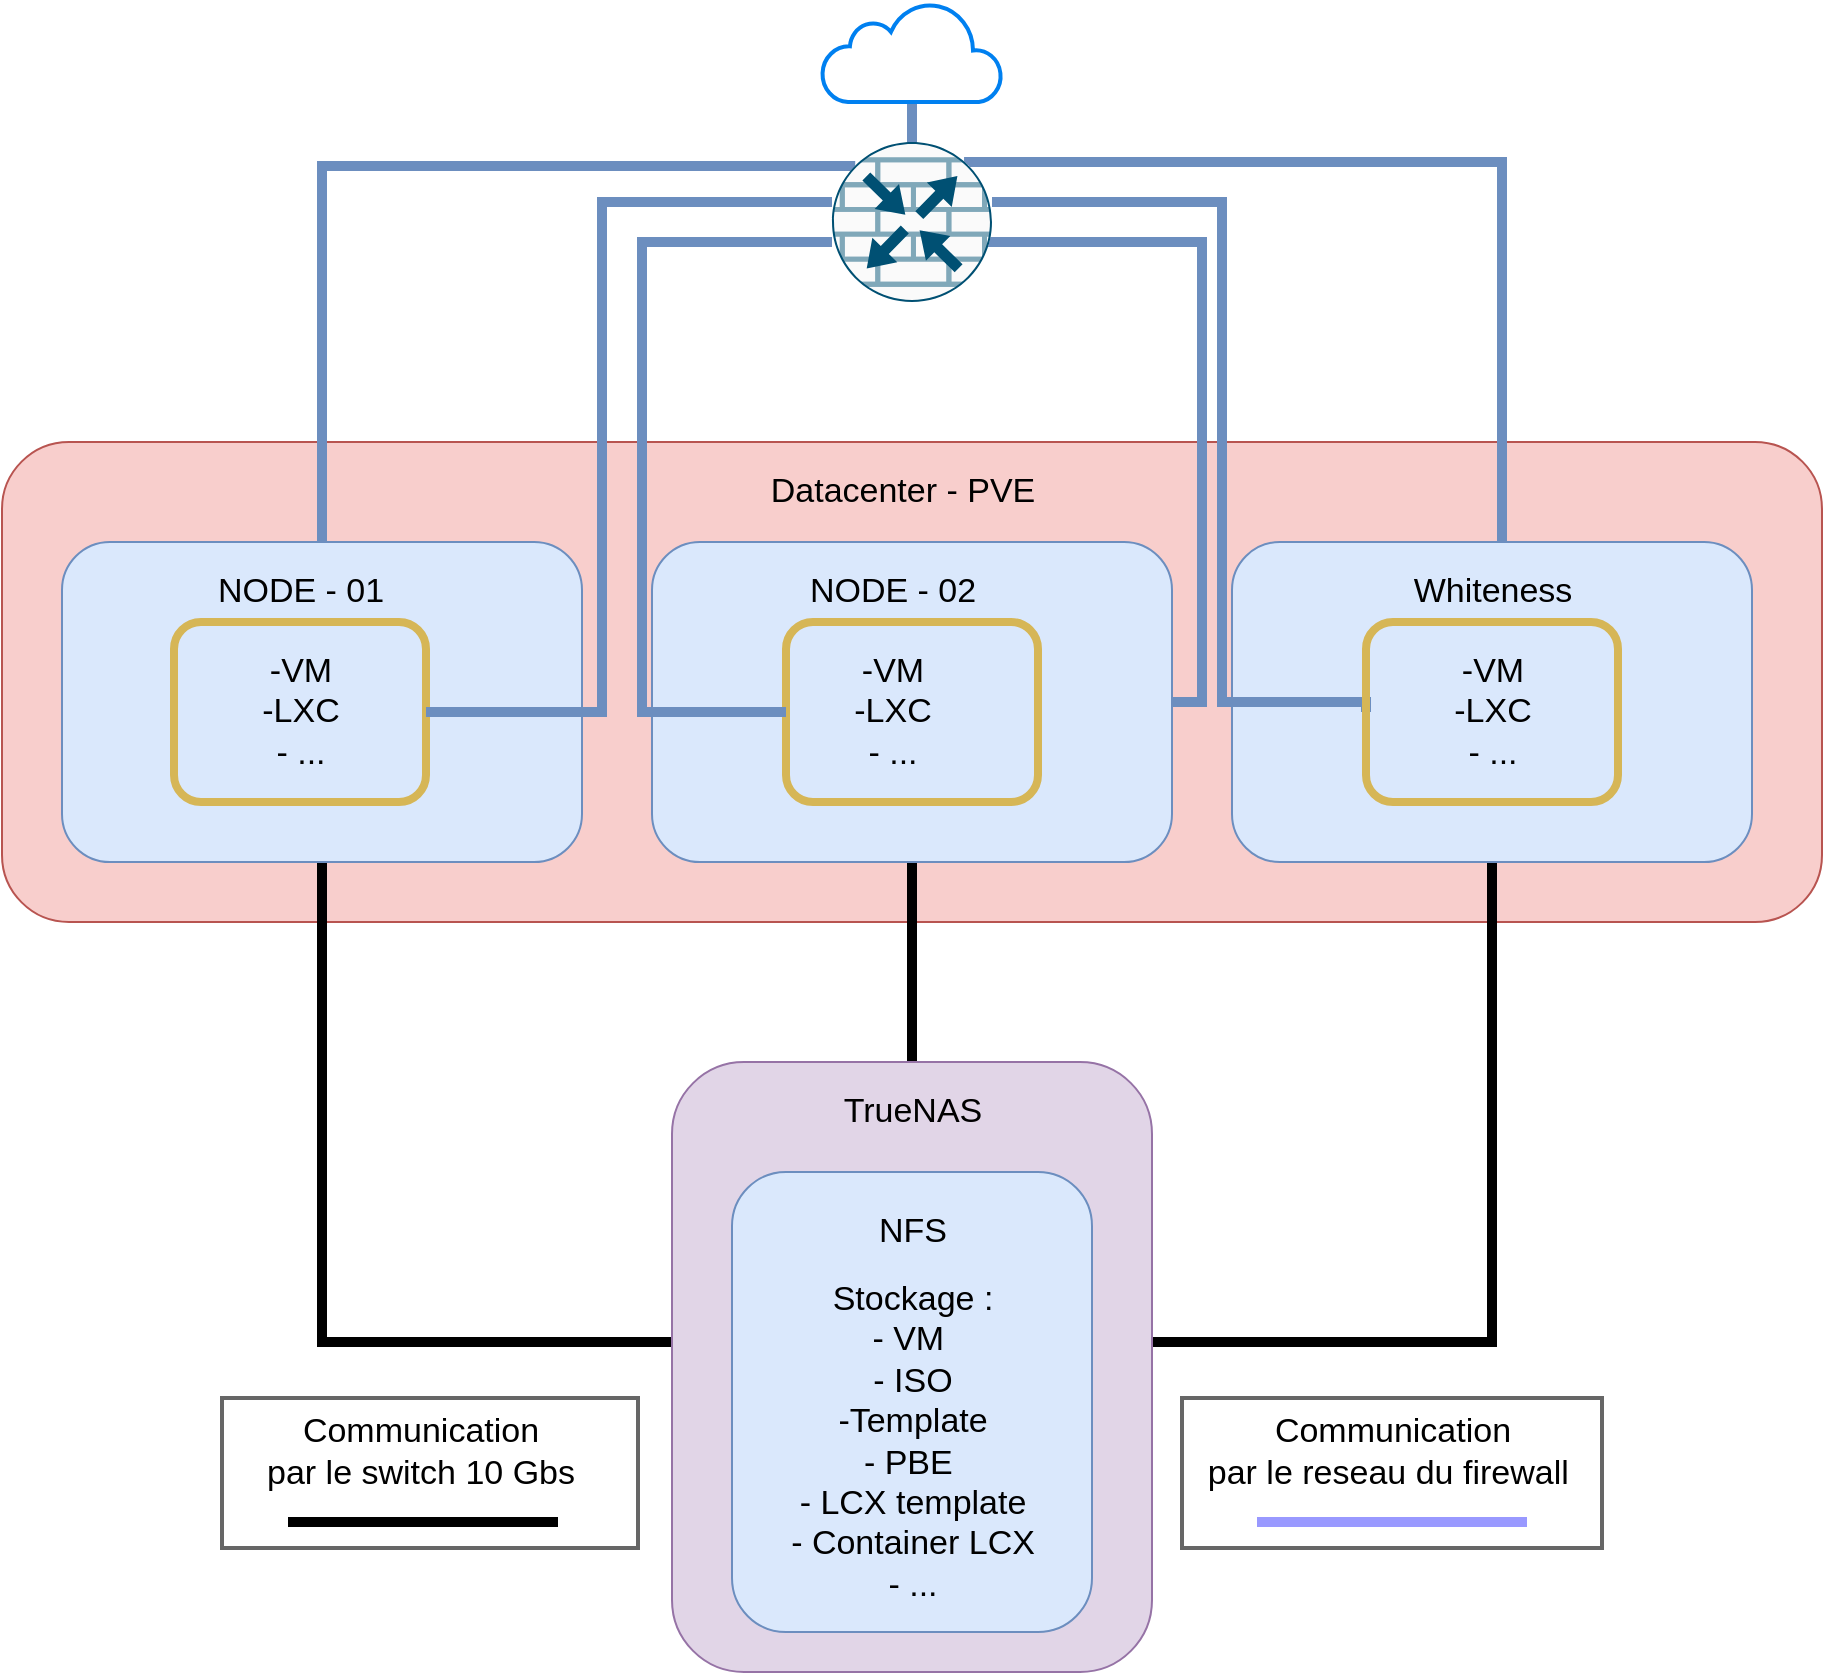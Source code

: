 <mxfile version="20.7.4" type="device"><diagram id="ctjry0n7M9TliN6EOQzy" name="Page-1"><mxGraphModel dx="1195" dy="1894" grid="1" gridSize="10" guides="1" tooltips="1" connect="1" arrows="1" fold="1" page="1" pageScale="1" pageWidth="827" pageHeight="1169" math="0" shadow="0"><root><mxCell id="0"/><mxCell id="1" parent="0"/><mxCell id="z6VCLUfQTMat7hF022X6-1" value="" style="rounded=1;whiteSpace=wrap;html=1;absoluteArcSize=1;arcSize=67;fontSize=17;fillColor=#f8cecc;strokeColor=#b85450;" vertex="1" parent="1"><mxGeometry x="50" y="200" width="910" height="240" as="geometry"/></mxCell><mxCell id="z6VCLUfQTMat7hF022X6-19" style="edgeStyle=orthogonalEdgeStyle;rounded=0;orthogonalLoop=1;jettySize=auto;html=1;strokeWidth=5;fontSize=17;endArrow=none;endFill=0;" edge="1" parent="1" source="z6VCLUfQTMat7hF022X6-3"><mxGeometry relative="1" as="geometry"><mxPoint x="390" y="650" as="targetPoint"/><Array as="points"><mxPoint x="210" y="650"/><mxPoint x="385" y="650"/></Array></mxGeometry></mxCell><mxCell id="z6VCLUfQTMat7hF022X6-33" style="edgeStyle=orthogonalEdgeStyle;rounded=0;orthogonalLoop=1;jettySize=auto;html=1;entryX=0.145;entryY=0.145;entryDx=0;entryDy=0;entryPerimeter=0;strokeWidth=5;fontSize=17;endArrow=none;endFill=0;strokeColor=#6c8ebf;fillColor=#dae8fc;" edge="1" parent="1" source="z6VCLUfQTMat7hF022X6-3" target="z6VCLUfQTMat7hF022X6-28"><mxGeometry relative="1" as="geometry"><Array as="points"><mxPoint x="210" y="62"/><mxPoint x="477" y="62"/></Array></mxGeometry></mxCell><mxCell id="z6VCLUfQTMat7hF022X6-3" value="" style="rounded=1;whiteSpace=wrap;html=1;fontSize=17;fillColor=#dae8fc;strokeColor=#6c8ebf;" vertex="1" parent="1"><mxGeometry x="80" y="250" width="260" height="160" as="geometry"/></mxCell><mxCell id="z6VCLUfQTMat7hF022X6-4" value="NODE - 01" style="text;html=1;align=center;verticalAlign=middle;resizable=0;points=[];autosize=1;strokeColor=none;fillColor=none;fontSize=17;" vertex="1" parent="1"><mxGeometry x="144" y="260" width="110" height="30" as="geometry"/></mxCell><mxCell id="z6VCLUfQTMat7hF022X6-20" style="edgeStyle=orthogonalEdgeStyle;rounded=0;orthogonalLoop=1;jettySize=auto;html=1;strokeWidth=5;fontSize=17;endArrow=none;endFill=0;" edge="1" parent="1" source="z6VCLUfQTMat7hF022X6-5" target="z6VCLUfQTMat7hF022X6-9"><mxGeometry relative="1" as="geometry"><Array as="points"><mxPoint x="505" y="658"/></Array></mxGeometry></mxCell><mxCell id="z6VCLUfQTMat7hF022X6-5" value="" style="rounded=1;whiteSpace=wrap;html=1;fontSize=17;fillColor=#dae8fc;strokeColor=#6c8ebf;" vertex="1" parent="1"><mxGeometry x="375" y="250" width="260" height="160" as="geometry"/></mxCell><mxCell id="z6VCLUfQTMat7hF022X6-6" value="NODE - 02" style="text;html=1;align=center;verticalAlign=middle;resizable=0;points=[];autosize=1;strokeColor=none;fillColor=none;fontSize=17;" vertex="1" parent="1"><mxGeometry x="440" y="260" width="110" height="30" as="geometry"/></mxCell><mxCell id="z6VCLUfQTMat7hF022X6-21" style="edgeStyle=orthogonalEdgeStyle;rounded=0;orthogonalLoop=1;jettySize=auto;html=1;strokeWidth=5;fontSize=17;endArrow=none;endFill=0;" edge="1" parent="1" source="z6VCLUfQTMat7hF022X6-7" target="z6VCLUfQTMat7hF022X6-9"><mxGeometry relative="1" as="geometry"><Array as="points"><mxPoint x="795" y="650"/></Array></mxGeometry></mxCell><mxCell id="z6VCLUfQTMat7hF022X6-34" style="edgeStyle=orthogonalEdgeStyle;rounded=0;orthogonalLoop=1;jettySize=auto;html=1;entryX=0.856;entryY=0.145;entryDx=0;entryDy=0;entryPerimeter=0;strokeWidth=5;fontSize=17;endArrow=none;endFill=0;strokeColor=#6c8ebf;fillColor=#dae8fc;" edge="1" parent="1" source="z6VCLUfQTMat7hF022X6-7" target="z6VCLUfQTMat7hF022X6-28"><mxGeometry relative="1" as="geometry"><Array as="points"><mxPoint x="800" y="60"/><mxPoint x="533" y="60"/></Array></mxGeometry></mxCell><mxCell id="z6VCLUfQTMat7hF022X6-7" value="" style="rounded=1;whiteSpace=wrap;html=1;fontSize=17;fillColor=#dae8fc;strokeColor=#6c8ebf;" vertex="1" parent="1"><mxGeometry x="665" y="250" width="260" height="160" as="geometry"/></mxCell><mxCell id="z6VCLUfQTMat7hF022X6-8" value="&lt;span style=&quot;font-family: Arial; font-size: 17px; text-align: left;&quot;&gt;Whiteness&lt;/span&gt;" style="text;html=1;align=center;verticalAlign=middle;resizable=0;points=[];autosize=1;strokeColor=none;fillColor=none;fontSize=17;" vertex="1" parent="1"><mxGeometry x="745" y="260" width="100" height="30" as="geometry"/></mxCell><mxCell id="z6VCLUfQTMat7hF022X6-15" value="-VM&lt;br&gt;-LXC&lt;br&gt;- ..." style="text;html=1;align=center;verticalAlign=middle;resizable=0;points=[];autosize=1;strokeColor=none;fillColor=none;fontSize=17;" vertex="1" parent="1"><mxGeometry x="169" y="300" width="60" height="70" as="geometry"/></mxCell><mxCell id="z6VCLUfQTMat7hF022X6-16" value="-VM&lt;br&gt;-LXC&lt;br&gt;- ..." style="text;html=1;align=center;verticalAlign=middle;resizable=0;points=[];autosize=1;strokeColor=none;fillColor=none;fontSize=17;" vertex="1" parent="1"><mxGeometry x="465" y="300" width="60" height="70" as="geometry"/></mxCell><mxCell id="z6VCLUfQTMat7hF022X6-17" value="-VM&lt;br&gt;-LXC&lt;br&gt;- ..." style="text;html=1;align=center;verticalAlign=middle;resizable=0;points=[];autosize=1;strokeColor=none;fillColor=none;fontSize=17;" vertex="1" parent="1"><mxGeometry x="765" y="300" width="60" height="70" as="geometry"/></mxCell><mxCell id="z6VCLUfQTMat7hF022X6-18" value="Communication &lt;br&gt;par le switch 10 Gbs" style="text;html=1;align=center;verticalAlign=middle;resizable=0;points=[];autosize=1;strokeColor=none;fillColor=none;fontSize=17;" vertex="1" parent="1"><mxGeometry x="169" y="680" width="180" height="50" as="geometry"/></mxCell><mxCell id="z6VCLUfQTMat7hF022X6-22" value="" style="group" vertex="1" connectable="0" parent="1"><mxGeometry x="385" y="510" width="240" height="305" as="geometry"/></mxCell><mxCell id="z6VCLUfQTMat7hF022X6-9" value="" style="rounded=1;whiteSpace=wrap;html=1;fontSize=17;fillColor=#e1d5e7;strokeColor=#9673a6;" vertex="1" parent="z6VCLUfQTMat7hF022X6-22"><mxGeometry width="240" height="305" as="geometry"/></mxCell><mxCell id="z6VCLUfQTMat7hF022X6-10" value="TrueNAS" style="text;html=1;align=center;verticalAlign=middle;resizable=0;points=[];autosize=1;strokeColor=none;fillColor=none;fontSize=17;" vertex="1" parent="z6VCLUfQTMat7hF022X6-22"><mxGeometry x="75" y="10" width="90" height="30" as="geometry"/></mxCell><mxCell id="z6VCLUfQTMat7hF022X6-11" value="" style="rounded=1;whiteSpace=wrap;html=1;fontSize=17;fillColor=#dae8fc;strokeColor=#6c8ebf;" vertex="1" parent="z6VCLUfQTMat7hF022X6-22"><mxGeometry x="30" y="55" width="180" height="230" as="geometry"/></mxCell><mxCell id="z6VCLUfQTMat7hF022X6-12" value="NFS" style="text;html=1;align=center;verticalAlign=middle;resizable=0;points=[];autosize=1;strokeColor=none;fillColor=none;fontSize=17;" vertex="1" parent="z6VCLUfQTMat7hF022X6-22"><mxGeometry x="90" y="70" width="60" height="30" as="geometry"/></mxCell><mxCell id="z6VCLUfQTMat7hF022X6-13" value="Stockage :&lt;br style=&quot;font-size: 17px;&quot;&gt;- VM&amp;nbsp;&lt;br style=&quot;font-size: 17px;&quot;&gt;- ISO&lt;br style=&quot;font-size: 17px;&quot;&gt;-Template&lt;br style=&quot;font-size: 17px;&quot;&gt;- PBE&amp;nbsp;&lt;br style=&quot;font-size: 17px;&quot;&gt;- LCX template&lt;br style=&quot;font-size: 17px;&quot;&gt;- Container LCX&lt;br style=&quot;font-size: 17px;&quot;&gt;- ..." style="text;html=1;align=center;verticalAlign=middle;resizable=0;points=[];autosize=1;strokeColor=none;fillColor=none;fontSize=17;" vertex="1" parent="z6VCLUfQTMat7hF022X6-22"><mxGeometry x="45" y="100" width="150" height="180" as="geometry"/></mxCell><mxCell id="z6VCLUfQTMat7hF022X6-23" value="" style="endArrow=none;html=1;rounded=0;strokeWidth=5;fontSize=17;" edge="1" parent="1"><mxGeometry width="50" height="50" relative="1" as="geometry"><mxPoint x="193" y="740" as="sourcePoint"/><mxPoint x="328" y="740" as="targetPoint"/></mxGeometry></mxCell><mxCell id="z6VCLUfQTMat7hF022X6-24" value="" style="rounded=1;whiteSpace=wrap;html=1;labelBackgroundColor=none;fontSize=17;fillColor=none;strokeColor=#d6b656;strokeWidth=4;" vertex="1" parent="1"><mxGeometry x="136" y="290" width="126" height="90" as="geometry"/></mxCell><mxCell id="z6VCLUfQTMat7hF022X6-25" value="" style="rounded=1;whiteSpace=wrap;html=1;labelBackgroundColor=none;fontSize=17;fillColor=none;strokeColor=#d6b656;strokeWidth=4;" vertex="1" parent="1"><mxGeometry x="442" y="290" width="126" height="90" as="geometry"/></mxCell><mxCell id="z6VCLUfQTMat7hF022X6-30" style="edgeStyle=orthogonalEdgeStyle;rounded=0;orthogonalLoop=1;jettySize=auto;html=1;entryX=1;entryY=0.5;entryDx=0;entryDy=0;strokeWidth=5;fontSize=17;endArrow=none;endFill=0;strokeColor=#6c8ebf;fillColor=#dae8fc;" edge="1" parent="1" source="z6VCLUfQTMat7hF022X6-28" target="z6VCLUfQTMat7hF022X6-24"><mxGeometry relative="1" as="geometry"><Array as="points"><mxPoint x="350" y="80"/><mxPoint x="350" y="335"/></Array></mxGeometry></mxCell><mxCell id="z6VCLUfQTMat7hF022X6-31" style="edgeStyle=orthogonalEdgeStyle;rounded=0;orthogonalLoop=1;jettySize=auto;html=1;entryX=0;entryY=0.5;entryDx=0;entryDy=0;strokeWidth=5;fontSize=17;endArrow=none;endFill=0;strokeColor=#6c8ebf;fillColor=#dae8fc;" edge="1" parent="1" source="z6VCLUfQTMat7hF022X6-28" target="z6VCLUfQTMat7hF022X6-25"><mxGeometry relative="1" as="geometry"><Array as="points"><mxPoint x="370" y="100"/><mxPoint x="370" y="335"/></Array></mxGeometry></mxCell><mxCell id="z6VCLUfQTMat7hF022X6-32" style="edgeStyle=orthogonalEdgeStyle;rounded=0;orthogonalLoop=1;jettySize=auto;html=1;entryX=1;entryY=0.5;entryDx=0;entryDy=0;strokeWidth=5;fontSize=17;endArrow=none;endFill=0;strokeColor=#6c8ebf;fillColor=#dae8fc;" edge="1" parent="1" target="z6VCLUfQTMat7hF022X6-5"><mxGeometry relative="1" as="geometry"><mxPoint x="505" y="130" as="sourcePoint"/><Array as="points"><mxPoint x="505" y="100"/><mxPoint x="650" y="100"/><mxPoint x="650" y="330"/></Array></mxGeometry></mxCell><mxCell id="z6VCLUfQTMat7hF022X6-35" style="edgeStyle=orthogonalEdgeStyle;rounded=0;orthogonalLoop=1;jettySize=auto;html=1;entryX=0;entryY=0.5;entryDx=0;entryDy=0;strokeWidth=5;fontSize=17;endArrow=none;endFill=0;strokeColor=#6c8ebf;fillColor=#dae8fc;" edge="1" parent="1" source="z6VCLUfQTMat7hF022X6-28" target="z6VCLUfQTMat7hF022X6-26"><mxGeometry relative="1" as="geometry"><Array as="points"><mxPoint x="660" y="80"/><mxPoint x="660" y="330"/><mxPoint x="732" y="330"/></Array></mxGeometry></mxCell><mxCell id="z6VCLUfQTMat7hF022X6-37" style="edgeStyle=orthogonalEdgeStyle;rounded=0;orthogonalLoop=1;jettySize=auto;html=1;strokeWidth=5;fontSize=17;endArrow=none;endFill=0;strokeColor=#6c8ebf;fillColor=#dae8fc;" edge="1" parent="1" source="z6VCLUfQTMat7hF022X6-28" target="z6VCLUfQTMat7hF022X6-36"><mxGeometry relative="1" as="geometry"/></mxCell><mxCell id="z6VCLUfQTMat7hF022X6-28" value="" style="sketch=0;points=[[0.5,0,0],[1,0.5,0],[0.5,1,0],[0,0.5,0],[0.145,0.145,0],[0.856,0.145,0],[0.855,0.856,0],[0.145,0.855,0]];verticalLabelPosition=bottom;html=1;verticalAlign=top;aspect=fixed;align=center;pointerEvents=1;shape=mxgraph.cisco19.rect;prIcon=router_with_firewall;fillColor=#FAFAFA;strokeColor=#005073;labelBackgroundColor=none;strokeWidth=4;fontSize=17;" vertex="1" parent="1"><mxGeometry x="465" y="50" width="80" height="80" as="geometry"/></mxCell><mxCell id="z6VCLUfQTMat7hF022X6-36" value="" style="html=1;verticalLabelPosition=bottom;align=center;labelBackgroundColor=#ffffff;verticalAlign=top;strokeWidth=2;strokeColor=#0080F0;shadow=0;dashed=0;shape=mxgraph.ios7.icons.cloud;fontSize=17;fillColor=none;" vertex="1" parent="1"><mxGeometry x="460" y="-20" width="90" height="50" as="geometry"/></mxCell><mxCell id="z6VCLUfQTMat7hF022X6-38" value="Communication &lt;br&gt;par le reseau du firewall&amp;nbsp;" style="text;html=1;align=center;verticalAlign=middle;resizable=0;points=[];autosize=1;strokeColor=none;fillColor=none;fontSize=17;" vertex="1" parent="1"><mxGeometry x="640" y="680" width="210" height="50" as="geometry"/></mxCell><mxCell id="z6VCLUfQTMat7hF022X6-39" value="" style="endArrow=none;html=1;rounded=0;strokeWidth=5;fontSize=17;strokeColor=#9999FF;" edge="1" parent="1"><mxGeometry width="50" height="50" relative="1" as="geometry"><mxPoint x="677.5" y="740" as="sourcePoint"/><mxPoint x="812.5" y="740" as="targetPoint"/></mxGeometry></mxCell><mxCell id="z6VCLUfQTMat7hF022X6-40" value="" style="rounded=0;whiteSpace=wrap;html=1;labelBackgroundColor=none;strokeWidth=2;fontSize=17;fillColor=none;fontColor=#333333;strokeColor=#666666;" vertex="1" parent="1"><mxGeometry x="640" y="678" width="210" height="75" as="geometry"/></mxCell><mxCell id="z6VCLUfQTMat7hF022X6-42" value="" style="rounded=0;whiteSpace=wrap;html=1;labelBackgroundColor=none;strokeWidth=2;fontSize=17;fillColor=none;fontColor=#333333;strokeColor=#666666;" vertex="1" parent="1"><mxGeometry x="160" y="678" width="208" height="75" as="geometry"/></mxCell><mxCell id="z6VCLUfQTMat7hF022X6-2" value="Datacenter - PVE" style="text;html=1;align=center;verticalAlign=middle;resizable=0;points=[];autosize=1;strokeColor=none;fillColor=none;fontSize=17;" vertex="1" parent="1"><mxGeometry x="420" y="210" width="160" height="30" as="geometry"/></mxCell><mxCell id="z6VCLUfQTMat7hF022X6-26" value="" style="rounded=1;whiteSpace=wrap;html=1;labelBackgroundColor=none;fontSize=17;fillColor=none;strokeColor=#d6b656;strokeWidth=4;" vertex="1" parent="1"><mxGeometry x="732" y="290" width="126" height="90" as="geometry"/></mxCell></root></mxGraphModel></diagram></mxfile>